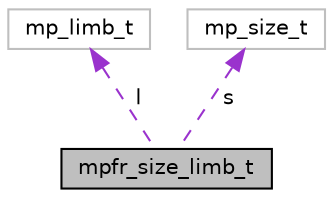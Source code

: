 digraph "mpfr_size_limb_t"
{
 // LATEX_PDF_SIZE
  edge [fontname="Helvetica",fontsize="10",labelfontname="Helvetica",labelfontsize="10"];
  node [fontname="Helvetica",fontsize="10",shape=record];
  Node1 [label="mpfr_size_limb_t",height=0.2,width=0.4,color="black", fillcolor="grey75", style="filled", fontcolor="black",tooltip=" "];
  Node2 -> Node1 [dir="back",color="darkorchid3",fontsize="10",style="dashed",label=" l" ,fontname="Helvetica"];
  Node2 [label="mp_limb_t",height=0.2,width=0.4,color="grey75", fillcolor="white", style="filled",tooltip=" "];
  Node3 -> Node1 [dir="back",color="darkorchid3",fontsize="10",style="dashed",label=" s" ,fontname="Helvetica"];
  Node3 [label="mp_size_t",height=0.2,width=0.4,color="grey75", fillcolor="white", style="filled",tooltip=" "];
}
